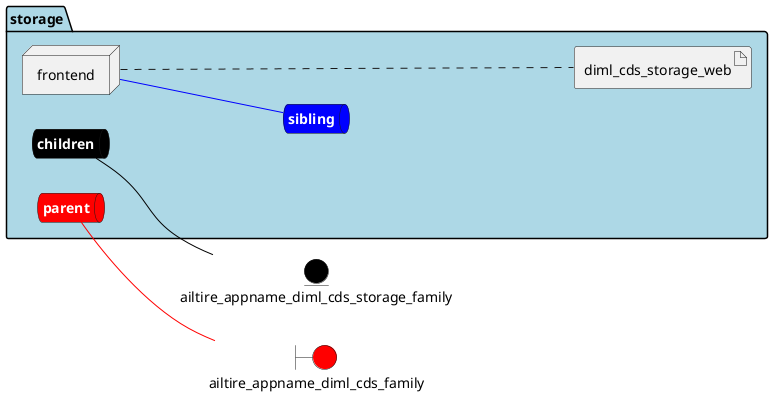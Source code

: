 @startuml

left to right direction


boundary ailtire_appname_diml_cds_family #red


entity ailtire_appname_diml_cds_storage_family #black




package "storage" #lightblue {
    queue childrennet #black [
            <b><color:white>children</color></b>
    ]
    
    childrennet -[#black]- ailtire_appname_diml_cds_storage_family
    
    queue siblingnet #blue [
            <b><color:white>sibling</color></b>
    ]
    
    queue parentnet #red [
            <b><color:white>parent</color></b>
    ]
    
    parentnet -[#red]- ailtire_appname_diml_cds_family
    

node "frontend" as frontendService


        artifact "diml_cds_storage_web" as diml_cds_storage_webimage
    
}

frontendService -[#blue]- siblingnet
frontendService .... diml_cds_storage_webimage


@enduml
